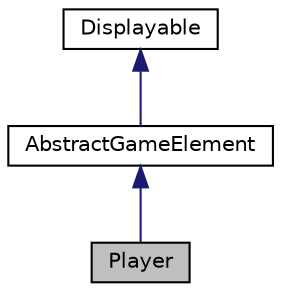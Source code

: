 digraph "Player"
{
 // LATEX_PDF_SIZE
  edge [fontname="Helvetica",fontsize="10",labelfontname="Helvetica",labelfontsize="10"];
  node [fontname="Helvetica",fontsize="10",shape=record];
  Node1 [label="Player",height=0.2,width=0.4,color="black", fillcolor="grey75", style="filled", fontcolor="black",tooltip=" "];
  Node2 -> Node1 [dir="back",color="midnightblue",fontsize="10",style="solid",fontname="Helvetica"];
  Node2 [label="AbstractGameElement",height=0.2,width=0.4,color="black", fillcolor="white", style="filled",URL="$classAbstractGameElement.html",tooltip="Classe abstraite regroupant tous les élements de jeux, comme les blocs, les power ups ou les joueurs."];
  Node3 -> Node2 [dir="back",color="midnightblue",fontsize="10",style="solid",fontname="Helvetica"];
  Node3 [label="Displayable",height=0.2,width=0.4,color="black", fillcolor="white", style="filled",URL="$classDisplayable.html",tooltip=" "];
}
